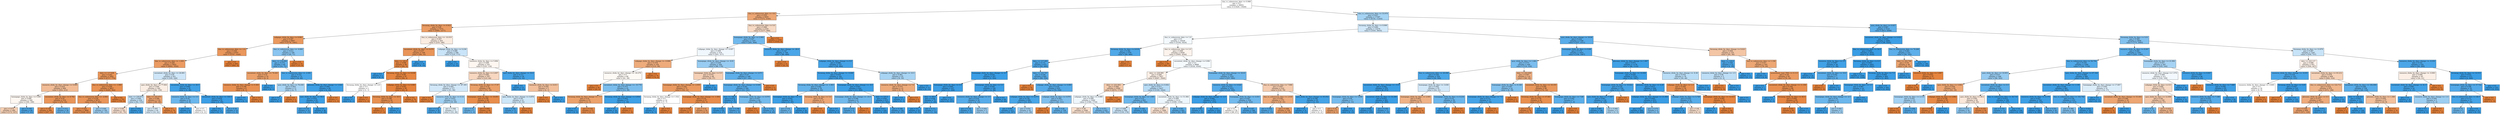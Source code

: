 digraph Tree {
node [shape=box, style="filled", color="black"] ;
0 [label="due_vs_submission_date <= 0.999\ngini = 0.5\nsamples = 26852\nvalue = [13426, 13426]", fillcolor="#e5813900"] ;
1 [label="due_vs_submission_date <= -0.0\ngini = 0.355\nsamples = 9455\nvalue = [7272, 2183]", fillcolor="#e58139b2"] ;
0 -> 1 [labeldistance=2.5, labelangle=45, headlabel="True"] ;
2 [label="forumng_clicks_by_days <= 8.923\ngini = 0.29\nsamples = 7272\nvalue = [5995, 1277]", fillcolor="#e58139c9"] ;
1 -> 2 ;
3 [label="subpage_clicks_by_days <= 8.981\ngini = 0.267\nsamples = 6867\nvalue = [5776, 1091]", fillcolor="#e58139cf"] ;
2 -> 3 ;
4 [label="due_vs_submission_date <= -1.0\ngini = 0.256\nsamples = 6767\nvalue = [5747, 1020]", fillcolor="#e58139d2"] ;
3 -> 4 ;
5 [label="due_vs_submission_date <= -1.001\ngini = 0.285\nsamples = 5922\nvalue = [4902, 1020]", fillcolor="#e58139ca"] ;
4 -> 5 ;
6 [label="date <= 117.038\ngini = 0.242\nsamples = 5491\nvalue = [4717, 774]", fillcolor="#e58139d5"] ;
5 -> 6 ;
7 [label="resource_clicks_by_days_change <= 0.005\ngini = 0.435\nsamples = 664\nvalue = [452, 212]", fillcolor="#e5813987"] ;
6 -> 7 ;
8 [label="homepage_clicks_by_days <= 0.981\ngini = 0.499\nsamples = 348\nvalue = [180, 168]", fillcolor="#e5813911"] ;
7 -> 8 ;
9 [label="gini = 0.472\nsamples = 280\nvalue = [173, 107]", fillcolor="#e5813961"] ;
8 -> 9 ;
10 [label="gini = 0.185\nsamples = 68\nvalue = [7, 61]", fillcolor="#399de5e2"] ;
8 -> 10 ;
11 [label="oucontent_clicks_by_days <= 8.792\ngini = 0.24\nsamples = 316\nvalue = [272, 44]", fillcolor="#e58139d6"] ;
7 -> 11 ;
12 [label="gini = 0.146\nsamples = 290\nvalue = [267, 23]", fillcolor="#e58139e9"] ;
11 -> 12 ;
13 [label="gini = 0.311\nsamples = 26\nvalue = [5, 21]", fillcolor="#399de5c2"] ;
11 -> 13 ;
14 [label="due_vs_submission_date <= -1.999\ngini = 0.206\nsamples = 4827\nvalue = [4265, 562]", fillcolor="#e58139dd"] ;
6 -> 14 ;
15 [label="due_vs_submission_date <= -2.004\ngini = 0.238\nsamples = 4072\nvalue = [3510, 562]", fillcolor="#e58139d6"] ;
14 -> 15 ;
16 [label="gini = 0.201\nsamples = 3890\nvalue = [3449, 441]", fillcolor="#e58139de"] ;
15 -> 16 ;
17 [label="gini = 0.446\nsamples = 182\nvalue = [61, 121]", fillcolor="#399de57e"] ;
15 -> 17 ;
18 [label="gini = 0.0\nsamples = 755\nvalue = [755, 0]", fillcolor="#e58139ff"] ;
14 -> 18 ;
19 [label="oucontent_clicks_by_days <= 26.891\ngini = 0.49\nsamples = 431\nvalue = [185, 246]", fillcolor="#399de53f"] ;
5 -> 19 ;
20 [label="quiz_clicks_by_days <= 77.004\ngini = 0.498\nsamples = 340\nvalue = [182, 158]", fillcolor="#e5813922"] ;
19 -> 20 ;
21 [label="date <= 228.873\ngini = 0.484\nsamples = 224\nvalue = [92, 132]", fillcolor="#399de54d"] ;
20 -> 21 ;
22 [label="gini = 0.491\nsamples = 161\nvalue = [91, 70]", fillcolor="#e581393b"] ;
21 -> 22 ;
23 [label="gini = 0.031\nsamples = 63\nvalue = [1, 62]", fillcolor="#399de5fb"] ;
21 -> 23 ;
24 [label="date <= 222.071\ngini = 0.348\nsamples = 116\nvalue = [90, 26]", fillcolor="#e58139b5"] ;
20 -> 24 ;
25 [label="gini = 0.495\nsamples = 40\nvalue = [18, 22]", fillcolor="#399de52e"] ;
24 -> 25 ;
26 [label="gini = 0.1\nsamples = 76\nvalue = [72, 4]", fillcolor="#e58139f1"] ;
24 -> 26 ;
27 [label="oucontent_clicks_by_days <= 29.5\ngini = 0.064\nsamples = 91\nvalue = [3, 88]", fillcolor="#399de5f6"] ;
19 -> 27 ;
28 [label="resource_clicks_by_days <= 3.5\ngini = 0.32\nsamples = 10\nvalue = [2, 8]", fillcolor="#399de5bf"] ;
27 -> 28 ;
29 [label="gini = 0.0\nsamples = 6\nvalue = [0, 6]", fillcolor="#399de5ff"] ;
28 -> 29 ;
30 [label="gini = 0.5\nsamples = 4\nvalue = [2, 2]", fillcolor="#e5813900"] ;
28 -> 30 ;
31 [label="oucontent_clicks_by_days <= 104.5\ngini = 0.024\nsamples = 81\nvalue = [1, 80]", fillcolor="#399de5fc"] ;
27 -> 31 ;
32 [label="gini = 0.0\nsamples = 71\nvalue = [0, 71]", fillcolor="#399de5ff"] ;
31 -> 32 ;
33 [label="gini = 0.18\nsamples = 10\nvalue = [1, 9]", fillcolor="#399de5e3"] ;
31 -> 33 ;
34 [label="gini = 0.0\nsamples = 845\nvalue = [845, 0]", fillcolor="#e58139ff"] ;
4 -> 34 ;
35 [label="due_vs_submission_date <= -0.889\ngini = 0.412\nsamples = 100\nvalue = [29, 71]", fillcolor="#399de597"] ;
3 -> 35 ;
36 [label="date <= 116.094\ngini = 0.275\nsamples = 85\nvalue = [14, 71]", fillcolor="#399de5cd"] ;
35 -> 36 ;
37 [label="oucontent_clicks_by_days <= 79.283\ngini = 0.32\nsamples = 10\nvalue = [8, 2]", fillcolor="#e58139bf"] ;
36 -> 37 ;
38 [label="resource_clicks_by_days_change <= 0.363\ngini = 0.198\nsamples = 9\nvalue = [8, 1]", fillcolor="#e58139df"] ;
37 -> 38 ;
39 [label="gini = 0.0\nsamples = 1\nvalue = [0, 1]", fillcolor="#399de5ff"] ;
38 -> 39 ;
40 [label="gini = 0.0\nsamples = 8\nvalue = [8, 0]", fillcolor="#e58139ff"] ;
38 -> 40 ;
41 [label="gini = 0.0\nsamples = 1\nvalue = [0, 1]", fillcolor="#399de5ff"] ;
37 -> 41 ;
42 [label="due_vs_submission_date <= -2.081\ngini = 0.147\nsamples = 75\nvalue = [6, 69]", fillcolor="#399de5e9"] ;
36 -> 42 ;
43 [label="quiz_clicks_by_days <= 76.458\ngini = 0.463\nsamples = 11\nvalue = [4, 7]", fillcolor="#399de56d"] ;
42 -> 43 ;
44 [label="gini = 0.0\nsamples = 7\nvalue = [0, 7]", fillcolor="#399de5ff"] ;
43 -> 44 ;
45 [label="gini = 0.0\nsamples = 4\nvalue = [4, 0]", fillcolor="#e58139ff"] ;
43 -> 45 ;
46 [label="glossary_clicks_by_days_change <= 3.444\ngini = 0.061\nsamples = 64\nvalue = [2, 62]", fillcolor="#399de5f7"] ;
42 -> 46 ;
47 [label="quiz_clicks_by_days <= 56.0\ngini = 0.031\nsamples = 63\nvalue = [1, 62]", fillcolor="#399de5fb"] ;
46 -> 47 ;
48 [label="gini = 0.133\nsamples = 14\nvalue = [1, 13]", fillcolor="#399de5eb"] ;
47 -> 48 ;
49 [label="gini = 0.0\nsamples = 49\nvalue = [0, 49]", fillcolor="#399de5ff"] ;
47 -> 49 ;
50 [label="gini = 0.0\nsamples = 1\nvalue = [1, 0]", fillcolor="#e58139ff"] ;
46 -> 50 ;
51 [label="gini = 0.0\nsamples = 15\nvalue = [15, 0]", fillcolor="#e58139ff"] ;
35 -> 51 ;
52 [label="due_vs_submission_date <= -14.019\ngini = 0.497\nsamples = 405\nvalue = [219, 186]", fillcolor="#e5813926"] ;
2 -> 52 ;
53 [label="oucontent_clicks_by_days <= 9.479\ngini = 0.237\nsamples = 109\nvalue = [94, 15]", fillcolor="#e58139d6"] ;
52 -> 53 ;
54 [label="date <= 145.0\ngini = 0.096\nsamples = 99\nvalue = [94, 5]", fillcolor="#e58139f1"] ;
53 -> 54 ;
55 [label="gini = 0.0\nsamples = 2\nvalue = [0, 2]", fillcolor="#399de5ff"] ;
54 -> 55 ;
56 [label="forumng_clicks_by_days <= 9.039\ngini = 0.06\nsamples = 97\nvalue = [94, 3]", fillcolor="#e58139f7"] ;
54 -> 56 ;
57 [label="forumng_clicks_by_days_change <= -2.0\ngini = 0.5\nsamples = 2\nvalue = [1, 1]", fillcolor="#e5813900"] ;
56 -> 57 ;
58 [label="gini = 0.0\nsamples = 1\nvalue = [0, 1]", fillcolor="#399de5ff"] ;
57 -> 58 ;
59 [label="gini = 0.0\nsamples = 1\nvalue = [1, 0]", fillcolor="#e58139ff"] ;
57 -> 59 ;
60 [label="subpage_clicks_by_days <= 0.083\ngini = 0.041\nsamples = 95\nvalue = [93, 2]", fillcolor="#e58139fa"] ;
56 -> 60 ;
61 [label="forumng_clicks_by_days <= 18.5\ngini = 0.188\nsamples = 19\nvalue = [17, 2]", fillcolor="#e58139e1"] ;
60 -> 61 ;
62 [label="gini = 0.0\nsamples = 17\nvalue = [17, 0]", fillcolor="#e58139ff"] ;
61 -> 62 ;
63 [label="gini = 0.0\nsamples = 2\nvalue = [0, 2]", fillcolor="#399de5ff"] ;
61 -> 63 ;
64 [label="gini = 0.0\nsamples = 76\nvalue = [76, 0]", fillcolor="#e58139ff"] ;
60 -> 64 ;
65 [label="gini = 0.0\nsamples = 10\nvalue = [0, 10]", fillcolor="#399de5ff"] ;
53 -> 65 ;
66 [label="subpage_clicks_by_days <= 0.236\ngini = 0.488\nsamples = 296\nvalue = [125, 171]", fillcolor="#399de545"] ;
52 -> 66 ;
67 [label="gini = 0.0\nsamples = 55\nvalue = [0, 55]", fillcolor="#399de5ff"] ;
66 -> 67 ;
68 [label="resource_clicks_by_days <= 5.994\ngini = 0.499\nsamples = 241\nvalue = [125, 116]", fillcolor="#e5813912"] ;
66 -> 68 ;
69 [label="resource_clicks_by_days <= 2.007\ngini = 0.482\nsamples = 207\nvalue = [123, 84]", fillcolor="#e5813951"] ;
68 -> 69 ;
70 [label="forumng_clicks_by_days_change <= -87.305\ngini = 0.492\nsamples = 117\nvalue = [51, 66]", fillcolor="#399de53a"] ;
69 -> 70 ;
71 [label="gini = 0.0\nsamples = 16\nvalue = [16, 0]", fillcolor="#e58139ff"] ;
70 -> 71 ;
72 [label="resource_clicks_by_days <= 0.14\ngini = 0.453\nsamples = 101\nvalue = [35, 66]", fillcolor="#399de578"] ;
70 -> 72 ;
73 [label="gini = 0.124\nsamples = 30\nvalue = [2, 28]", fillcolor="#399de5ed"] ;
72 -> 73 ;
74 [label="gini = 0.498\nsamples = 71\nvalue = [33, 38]", fillcolor="#399de522"] ;
72 -> 74 ;
75 [label="forumng_clicks_by_days <= 17.97\ngini = 0.32\nsamples = 90\nvalue = [72, 18]", fillcolor="#e58139bf"] ;
69 -> 75 ;
76 [label="homepage_clicks_by_days <= 16.651\ngini = 0.159\nsamples = 69\nvalue = [63, 6]", fillcolor="#e58139e7"] ;
75 -> 76 ;
77 [label="gini = 0.32\nsamples = 5\nvalue = [1, 4]", fillcolor="#399de5bf"] ;
76 -> 77 ;
78 [label="gini = 0.061\nsamples = 64\nvalue = [62, 2]", fillcolor="#e58139f7"] ;
76 -> 78 ;
79 [label="quiz_clicks_by_days_change <= 0.876\ngini = 0.49\nsamples = 21\nvalue = [9, 12]", fillcolor="#399de540"] ;
75 -> 79 ;
80 [label="gini = 0.142\nsamples = 13\nvalue = [1, 12]", fillcolor="#399de5ea"] ;
79 -> 80 ;
81 [label="gini = 0.0\nsamples = 8\nvalue = [8, 0]", fillcolor="#e58139ff"] ;
79 -> 81 ;
82 [label="quiz_clicks_by_days_change <= 33.0\ngini = 0.111\nsamples = 34\nvalue = [2, 32]", fillcolor="#399de5ef"] ;
68 -> 82 ;
83 [label="gini = 0.0\nsamples = 31\nvalue = [0, 31]", fillcolor="#399de5ff"] ;
82 -> 83 ;
84 [label="resource_clicks_by_days <= 6.611\ngini = 0.444\nsamples = 3\nvalue = [2, 1]", fillcolor="#e581397f"] ;
82 -> 84 ;
85 [label="gini = 0.0\nsamples = 2\nvalue = [2, 0]", fillcolor="#e58139ff"] ;
84 -> 85 ;
86 [label="gini = 0.0\nsamples = 1\nvalue = [0, 1]", fillcolor="#399de5ff"] ;
84 -> 86 ;
87 [label="due_vs_submission_date <= 0.0\ngini = 0.486\nsamples = 2183\nvalue = [1277, 906]", fillcolor="#e581394a"] ;
1 -> 87 ;
88 [label="homepage_clicks_by_days <= 2.993\ngini = 0.347\nsamples = 1167\nvalue = [261, 906]", fillcolor="#399de5b6"] ;
87 -> 88 ;
89 [label="subpage_clicks_by_days_change <= -0.007\ngini = 0.499\nsamples = 418\nvalue = [201, 217]", fillcolor="#399de513"] ;
88 -> 89 ;
90 [label="subpage_clicks_by_days_change <= -0.998\ngini = 0.378\nsamples = 154\nvalue = [115, 39]", fillcolor="#e58139a9"] ;
89 -> 90 ;
91 [label="resource_clicks_by_days_change <= -16.279\ngini = 0.5\nsamples = 80\nvalue = [41, 39]", fillcolor="#e581390c"] ;
90 -> 91 ;
92 [label="gini = 0.0\nsamples = 28\nvalue = [28, 0]", fillcolor="#e58139ff"] ;
91 -> 92 ;
93 [label="oucontent_clicks_by_days_change <= -10.778\ngini = 0.375\nsamples = 52\nvalue = [13, 39]", fillcolor="#399de5aa"] ;
91 -> 93 ;
94 [label="forumng_clicks_by_days_change <= -7.7\ngini = 0.32\nsamples = 15\nvalue = [12, 3]", fillcolor="#e58139bf"] ;
93 -> 94 ;
95 [label="gini = 0.0\nsamples = 2\nvalue = [0, 2]", fillcolor="#399de5ff"] ;
94 -> 95 ;
96 [label="gini = 0.142\nsamples = 13\nvalue = [12, 1]", fillcolor="#e58139ea"] ;
94 -> 96 ;
97 [label="forumng_clicks_by_days_change <= 4.954\ngini = 0.053\nsamples = 37\nvalue = [1, 36]", fillcolor="#399de5f8"] ;
93 -> 97 ;
98 [label="gini = 0.0\nsamples = 36\nvalue = [0, 36]", fillcolor="#399de5ff"] ;
97 -> 98 ;
99 [label="gini = 0.0\nsamples = 1\nvalue = [1, 0]", fillcolor="#e58139ff"] ;
97 -> 99 ;
100 [label="gini = 0.0\nsamples = 74\nvalue = [74, 0]", fillcolor="#e58139ff"] ;
90 -> 100 ;
101 [label="homepage_clicks_by_days_change <= -0.01\ngini = 0.439\nsamples = 264\nvalue = [86, 178]", fillcolor="#399de584"] ;
89 -> 101 ;
102 [label="homepage_clicks_by_days <= 0.5\ngini = 0.474\nsamples = 96\nvalue = [59, 37]", fillcolor="#e581395f"] ;
101 -> 102 ;
103 [label="homepage_clicks_by_days_change <= -2.935\ngini = 0.281\nsamples = 71\nvalue = [59, 12]", fillcolor="#e58139cb"] ;
102 -> 103 ;
104 [label="forumng_clicks_by_days_change <= 1.532\ngini = 0.5\nsamples = 14\nvalue = [7, 7]", fillcolor="#e5813900"] ;
103 -> 104 ;
105 [label="gini = 0.0\nsamples = 7\nvalue = [0, 7]", fillcolor="#399de5ff"] ;
104 -> 105 ;
106 [label="gini = 0.0\nsamples = 7\nvalue = [7, 0]", fillcolor="#e58139ff"] ;
104 -> 106 ;
107 [label="homepage_clicks_by_days_change <= -1.004\ngini = 0.16\nsamples = 57\nvalue = [52, 5]", fillcolor="#e58139e6"] ;
103 -> 107 ;
108 [label="gini = 0.053\nsamples = 37\nvalue = [36, 1]", fillcolor="#e58139f8"] ;
107 -> 108 ;
109 [label="gini = 0.32\nsamples = 20\nvalue = [16, 4]", fillcolor="#e58139bf"] ;
107 -> 109 ;
110 [label="gini = 0.0\nsamples = 25\nvalue = [0, 25]", fillcolor="#399de5ff"] ;
102 -> 110 ;
111 [label="homepage_clicks_by_days_change <= 2.071\ngini = 0.27\nsamples = 168\nvalue = [27, 141]", fillcolor="#399de5ce"] ;
101 -> 111 ;
112 [label="homepage_clicks_by_days_change <= 0.049\ngini = 0.241\nsamples = 164\nvalue = [23, 141]", fillcolor="#399de5d5"] ;
111 -> 112 ;
113 [label="date <= 169.5\ngini = 0.074\nsamples = 78\nvalue = [3, 75]", fillcolor="#399de5f5"] ;
112 -> 113 ;
114 [label="gini = 0.056\nsamples = 69\nvalue = [2, 67]", fillcolor="#399de5f7"] ;
113 -> 114 ;
115 [label="gini = 0.198\nsamples = 9\nvalue = [1, 8]", fillcolor="#399de5df"] ;
113 -> 115 ;
116 [label="homepage_clicks_by_days <= 0.978\ngini = 0.357\nsamples = 86\nvalue = [20, 66]", fillcolor="#399de5b2"] ;
112 -> 116 ;
117 [label="gini = 0.0\nsamples = 12\nvalue = [12, 0]", fillcolor="#e58139ff"] ;
116 -> 117 ;
118 [label="gini = 0.193\nsamples = 74\nvalue = [8, 66]", fillcolor="#399de5e0"] ;
116 -> 118 ;
119 [label="gini = 0.0\nsamples = 4\nvalue = [4, 0]", fillcolor="#e58139ff"] ;
111 -> 119 ;
120 [label="resource_clicks_by_days_change <= -20.0\ngini = 0.147\nsamples = 749\nvalue = [60, 689]", fillcolor="#399de5e9"] ;
88 -> 120 ;
121 [label="gini = 0.0\nsamples = 22\nvalue = [22, 0]", fillcolor="#e58139ff"] ;
120 -> 121 ;
122 [label="subpage_clicks_by_days_change <= 9.5\ngini = 0.099\nsamples = 727\nvalue = [38, 689]", fillcolor="#399de5f1"] ;
120 -> 122 ;
123 [label="forumng_clicks_by_days_change <= -0.068\ngini = 0.079\nsamples = 702\nvalue = [29, 673]", fillcolor="#399de5f4"] ;
122 -> 123 ;
124 [label="forumng_clicks_by_days_change <= -1.903\ngini = 0.295\nsamples = 78\nvalue = [14, 64]", fillcolor="#399de5c7"] ;
123 -> 124 ;
125 [label="homepage_clicks_by_days <= 3.5\ngini = 0.032\nsamples = 61\nvalue = [1, 60]", fillcolor="#399de5fb"] ;
124 -> 125 ;
126 [label="gini = 0.32\nsamples = 5\nvalue = [1, 4]", fillcolor="#399de5bf"] ;
125 -> 126 ;
127 [label="gini = 0.0\nsamples = 56\nvalue = [0, 56]", fillcolor="#399de5ff"] ;
125 -> 127 ;
128 [label="forumng_clicks_by_days <= 5.0\ngini = 0.36\nsamples = 17\nvalue = [13, 4]", fillcolor="#e58139b1"] ;
124 -> 128 ;
129 [label="gini = 0.0\nsamples = 13\nvalue = [13, 0]", fillcolor="#e58139ff"] ;
128 -> 129 ;
130 [label="gini = 0.0\nsamples = 4\nvalue = [0, 4]", fillcolor="#399de5ff"] ;
128 -> 130 ;
131 [label="homepage_clicks_by_days_change <= -9.0\ngini = 0.047\nsamples = 624\nvalue = [15, 609]", fillcolor="#399de5f9"] ;
123 -> 131 ;
132 [label="homepage_clicks_by_days_change <= -10.5\ngini = 0.346\nsamples = 9\nvalue = [2, 7]", fillcolor="#399de5b6"] ;
131 -> 132 ;
133 [label="gini = 0.219\nsamples = 8\nvalue = [1, 7]", fillcolor="#399de5db"] ;
132 -> 133 ;
134 [label="gini = 0.0\nsamples = 1\nvalue = [1, 0]", fillcolor="#e58139ff"] ;
132 -> 134 ;
135 [label="date <= 225.5\ngini = 0.041\nsamples = 615\nvalue = [13, 602]", fillcolor="#399de5f9"] ;
131 -> 135 ;
136 [label="gini = 0.017\nsamples = 459\nvalue = [4, 455]", fillcolor="#399de5fd"] ;
135 -> 136 ;
137 [label="gini = 0.109\nsamples = 156\nvalue = [9, 147]", fillcolor="#399de5ef"] ;
135 -> 137 ;
138 [label="subpage_clicks_by_days_change <= 10.5\ngini = 0.461\nsamples = 25\nvalue = [9, 16]", fillcolor="#399de570"] ;
122 -> 138 ;
139 [label="resource_clicks_by_days_change <= 7.0\ngini = 0.375\nsamples = 12\nvalue = [9, 3]", fillcolor="#e58139aa"] ;
138 -> 139 ;
140 [label="gini = 0.0\nsamples = 3\nvalue = [0, 3]", fillcolor="#399de5ff"] ;
139 -> 140 ;
141 [label="gini = 0.0\nsamples = 9\nvalue = [9, 0]", fillcolor="#e58139ff"] ;
139 -> 141 ;
142 [label="gini = 0.0\nsamples = 13\nvalue = [0, 13]", fillcolor="#399de5ff"] ;
138 -> 142 ;
143 [label="gini = 0.0\nsamples = 1016\nvalue = [1016, 0]", fillcolor="#e58139ff"] ;
87 -> 143 ;
144 [label="due_vs_submission_date <= 33.978\ngini = 0.457\nsamples = 17397\nvalue = [6154, 11243]", fillcolor="#399de573"] ;
0 -> 144 [labeldistance=2.5, labelangle=-45, headlabel="False"] ;
145 [label="forumng_clicks_by_days <= 8.999\ngini = 0.492\nsamples = 12276\nvalue = [5341, 6935]", fillcolor="#399de53b"] ;
144 -> 145 ;
146 [label="due_vs_submission_date <= 1.0\ngini = 0.5\nsamples = 10528\nvalue = [5104, 5424]", fillcolor="#399de50f"] ;
145 -> 146 ;
147 [label="forumng_clicks_by_days <= 8.018\ngini = 0.182\nsamples = 979\nvalue = [99, 880]", fillcolor="#399de5e2"] ;
146 -> 147 ;
148 [label="date <= 117.265\ngini = 0.171\nsamples = 972\nvalue = [92, 880]", fillcolor="#399de5e4"] ;
147 -> 148 ;
149 [label="homepage_clicks_by_days_change <= 4.5\ngini = 0.018\nsamples = 327\nvalue = [3, 324]", fillcolor="#399de5fd"] ;
148 -> 149 ;
150 [label="homepage_clicks_by_days <= 0.5\ngini = 0.009\nsamples = 227\nvalue = [1, 226]", fillcolor="#399de5fe"] ;
149 -> 150 ;
151 [label="date <= 89.0\ngini = 0.028\nsamples = 70\nvalue = [1, 69]", fillcolor="#399de5fb"] ;
150 -> 151 ;
152 [label="gini = 0.0\nsamples = 53\nvalue = [0, 53]", fillcolor="#399de5ff"] ;
151 -> 152 ;
153 [label="gini = 0.111\nsamples = 17\nvalue = [1, 16]", fillcolor="#399de5ef"] ;
151 -> 153 ;
154 [label="gini = 0.0\nsamples = 157\nvalue = [0, 157]", fillcolor="#399de5ff"] ;
150 -> 154 ;
155 [label="homepage_clicks_by_days <= 5.5\ngini = 0.039\nsamples = 100\nvalue = [2, 98]", fillcolor="#399de5fa"] ;
149 -> 155 ;
156 [label="resource_clicks_by_days_change <= 3.5\ngini = 0.219\nsamples = 16\nvalue = [2, 14]", fillcolor="#399de5db"] ;
155 -> 156 ;
157 [label="gini = 0.142\nsamples = 13\nvalue = [1, 12]", fillcolor="#399de5ea"] ;
156 -> 157 ;
158 [label="gini = 0.444\nsamples = 3\nvalue = [1, 2]", fillcolor="#399de57f"] ;
156 -> 158 ;
159 [label="gini = 0.0\nsamples = 84\nvalue = [0, 84]", fillcolor="#399de5ff"] ;
155 -> 159 ;
160 [label="date <= 123.747\ngini = 0.238\nsamples = 645\nvalue = [89, 556]", fillcolor="#399de5d6"] ;
148 -> 160 ;
161 [label="gini = 0.0\nsamples = 10\nvalue = [10, 0]", fillcolor="#e58139ff"] ;
160 -> 161 ;
162 [label="subpage_clicks_by_days_change <= 0.069\ngini = 0.218\nsamples = 635\nvalue = [79, 556]", fillcolor="#399de5db"] ;
160 -> 162 ;
163 [label="subpage_clicks_by_days <= 6.073\ngini = 0.134\nsamples = 458\nvalue = [33, 425]", fillcolor="#399de5eb"] ;
162 -> 163 ;
164 [label="gini = 0.083\nsamples = 415\nvalue = [18, 397]", fillcolor="#399de5f3"] ;
163 -> 164 ;
165 [label="gini = 0.454\nsamples = 43\nvalue = [15, 28]", fillcolor="#399de576"] ;
163 -> 165 ;
166 [label="subpage_clicks_by_days <= 0.976\ngini = 0.385\nsamples = 177\nvalue = [46, 131]", fillcolor="#399de5a5"] ;
162 -> 166 ;
167 [label="gini = 0.0\nsamples = 18\nvalue = [18, 0]", fillcolor="#e58139ff"] ;
166 -> 167 ;
168 [label="gini = 0.29\nsamples = 159\nvalue = [28, 131]", fillcolor="#399de5c8"] ;
166 -> 168 ;
169 [label="gini = 0.0\nsamples = 7\nvalue = [7, 0]", fillcolor="#e58139ff"] ;
147 -> 169 ;
170 [label="due_vs_submission_date <= 2.0\ngini = 0.499\nsamples = 9549\nvalue = [5005, 4544]", fillcolor="#e5813917"] ;
146 -> 170 ;
171 [label="gini = 0.0\nsamples = 681\nvalue = [681, 0]", fillcolor="#e58139ff"] ;
170 -> 171 ;
172 [label="oucontent_clicks_by_days_change <= 0.981\ngini = 0.5\nsamples = 8868\nvalue = [4324, 4544]", fillcolor="#399de50c"] ;
170 -> 172 ;
173 [label="date <= 228.995\ngini = 0.498\nsamples = 7627\nvalue = [4067, 3560]", fillcolor="#e5813920"] ;
172 -> 173 ;
174 [label="date <= 222.003\ngini = 0.468\nsamples = 4590\nvalue = [2874, 1716]", fillcolor="#e5813967"] ;
173 -> 174 ;
175 [label="subpage_clicks_by_days <= 0.999\ngini = 0.499\nsamples = 3300\nvalue = [1584, 1716]", fillcolor="#399de514"] ;
174 -> 175 ;
176 [label="gini = 0.49\nsamples = 2368\nvalue = [1355, 1013]", fillcolor="#e5813940"] ;
175 -> 176 ;
177 [label="gini = 0.371\nsamples = 932\nvalue = [229, 703]", fillcolor="#399de5ac"] ;
175 -> 177 ;
178 [label="gini = 0.0\nsamples = 1290\nvalue = [1290, 0]", fillcolor="#e58139ff"] ;
174 -> 178 ;
179 [label="quiz_clicks_by_days <= 0.002\ngini = 0.477\nsamples = 3037\nvalue = [1193, 1844]", fillcolor="#399de55a"] ;
173 -> 179 ;
180 [label="homepage_clicks_by_days <= 1.995\ngini = 0.32\nsamples = 925\nvalue = [185, 740]", fillcolor="#399de5bf"] ;
179 -> 180 ;
181 [label="gini = 0.489\nsamples = 306\nvalue = [130, 176]", fillcolor="#399de543"] ;
180 -> 181 ;
182 [label="gini = 0.162\nsamples = 619\nvalue = [55, 564]", fillcolor="#399de5e6"] ;
180 -> 182 ;
183 [label="oucontent_clicks_by_days <= 51.984\ngini = 0.499\nsamples = 2112\nvalue = [1008, 1104]", fillcolor="#399de516"] ;
179 -> 183 ;
184 [label="gini = 0.491\nsamples = 1669\nvalue = [946, 723]", fillcolor="#e581393c"] ;
183 -> 184 ;
185 [label="gini = 0.241\nsamples = 443\nvalue = [62, 381]", fillcolor="#399de5d6"] ;
183 -> 185 ;
186 [label="homepage_clicks_by_days_change <= 16.03\ngini = 0.328\nsamples = 1241\nvalue = [257, 984]", fillcolor="#399de5bc"] ;
172 -> 186 ;
187 [label="resource_clicks_by_days <= 0.028\ngini = 0.213\nsamples = 1031\nvalue = [125, 906]", fillcolor="#399de5dc"] ;
186 -> 187 ;
188 [label="subpage_clicks_by_days_change <= -2.5\ngini = 0.004\nsamples = 475\nvalue = [1, 474]", fillcolor="#399de5fe"] ;
187 -> 188 ;
189 [label="gini = 0.083\nsamples = 23\nvalue = [1, 22]", fillcolor="#399de5f3"] ;
188 -> 189 ;
190 [label="gini = 0.0\nsamples = 452\nvalue = [0, 452]", fillcolor="#399de5ff"] ;
188 -> 190 ;
191 [label="homepage_clicks_by_days <= 4.931\ngini = 0.347\nsamples = 556\nvalue = [124, 432]", fillcolor="#399de5b6"] ;
187 -> 191 ;
192 [label="gini = 0.5\nsamples = 176\nvalue = [89, 87]", fillcolor="#e5813906"] ;
191 -> 192 ;
193 [label="gini = 0.167\nsamples = 380\nvalue = [35, 345]", fillcolor="#399de5e5"] ;
191 -> 193 ;
194 [label="due_vs_submission_date <= 7.998\ngini = 0.467\nsamples = 210\nvalue = [132, 78]", fillcolor="#e5813968"] ;
186 -> 194 ;
195 [label="due_vs_submission_date <= 2.018\ngini = 0.382\nsamples = 175\nvalue = [130, 45]", fillcolor="#e58139a7"] ;
194 -> 195 ;
196 [label="gini = 0.208\nsamples = 17\nvalue = [2, 15]", fillcolor="#399de5dd"] ;
195 -> 196 ;
197 [label="gini = 0.308\nsamples = 158\nvalue = [128, 30]", fillcolor="#e58139c3"] ;
195 -> 197 ;
198 [label="quiz_clicks_by_days_change <= 93.052\ngini = 0.108\nsamples = 35\nvalue = [2, 33]", fillcolor="#399de5f0"] ;
194 -> 198 ;
199 [label="gini = 0.0\nsamples = 31\nvalue = [0, 31]", fillcolor="#399de5ff"] ;
198 -> 199 ;
200 [label="gini = 0.5\nsamples = 4\nvalue = [2, 2]", fillcolor="#e5813900"] ;
198 -> 200 ;
201 [label="quiz_clicks_by_days_change <= 19.04\ngini = 0.234\nsamples = 1748\nvalue = [237, 1511]", fillcolor="#399de5d7"] ;
145 -> 201 ;
202 [label="homepage_clicks_by_days <= 8.99\ngini = 0.174\nsamples = 1623\nvalue = [156, 1467]", fillcolor="#399de5e4"] ;
201 -> 202 ;
203 [label="quiz_clicks_by_days <= 1.462\ngini = 0.373\nsamples = 444\nvalue = [110, 334]", fillcolor="#399de5ab"] ;
202 -> 203 ;
204 [label="due_vs_submission_date <= 28.096\ngini = 0.164\nsamples = 334\nvalue = [30, 304]", fillcolor="#399de5e6"] ;
203 -> 204 ;
205 [label="oucontent_clicks_by_days_change <= -15.0\ngini = 0.042\nsamples = 279\nvalue = [6, 273]", fillcolor="#399de5f9"] ;
204 -> 205 ;
206 [label="homepage_clicks_by_days <= 3.958\ngini = 0.36\nsamples = 17\nvalue = [4, 13]", fillcolor="#399de5b1"] ;
205 -> 206 ;
207 [label="gini = 0.32\nsamples = 5\nvalue = [4, 1]", fillcolor="#e58139bf"] ;
206 -> 207 ;
208 [label="gini = 0.0\nsamples = 12\nvalue = [0, 12]", fillcolor="#399de5ff"] ;
206 -> 208 ;
209 [label="oucontent_clicks_by_days <= 32.268\ngini = 0.015\nsamples = 262\nvalue = [2, 260]", fillcolor="#399de5fd"] ;
205 -> 209 ;
210 [label="gini = 0.008\nsamples = 251\nvalue = [1, 250]", fillcolor="#399de5fe"] ;
209 -> 210 ;
211 [label="gini = 0.165\nsamples = 11\nvalue = [1, 10]", fillcolor="#399de5e6"] ;
209 -> 211 ;
212 [label="homepage_clicks_by_days <= 3.638\ngini = 0.492\nsamples = 55\nvalue = [24, 31]", fillcolor="#399de53a"] ;
204 -> 212 ;
213 [label="homepage_clicks_by_days <= 2.005\ngini = 0.403\nsamples = 25\nvalue = [18, 7]", fillcolor="#e581399c"] ;
212 -> 213 ;
214 [label="gini = 0.0\nsamples = 6\nvalue = [0, 6]", fillcolor="#399de5ff"] ;
213 -> 214 ;
215 [label="gini = 0.1\nsamples = 19\nvalue = [18, 1]", fillcolor="#e58139f1"] ;
213 -> 215 ;
216 [label="homepage_clicks_by_days <= 8.234\ngini = 0.32\nsamples = 30\nvalue = [6, 24]", fillcolor="#399de5bf"] ;
212 -> 216 ;
217 [label="gini = 0.0\nsamples = 24\nvalue = [0, 24]", fillcolor="#399de5ff"] ;
216 -> 217 ;
218 [label="gini = 0.0\nsamples = 6\nvalue = [6, 0]", fillcolor="#e58139ff"] ;
216 -> 218 ;
219 [label="date <= 222.036\ngini = 0.397\nsamples = 110\nvalue = [80, 30]", fillcolor="#e581399f"] ;
203 -> 219 ;
220 [label="homepage_clicks_by_days <= 8.188\ngini = 0.397\nsamples = 22\nvalue = [6, 16]", fillcolor="#399de59f"] ;
219 -> 220 ;
221 [label="homepage_clicks_by_days_change <= 7.5\ngini = 0.111\nsamples = 17\nvalue = [1, 16]", fillcolor="#399de5ef"] ;
220 -> 221 ;
222 [label="gini = 0.0\nsamples = 16\nvalue = [0, 16]", fillcolor="#399de5ff"] ;
221 -> 222 ;
223 [label="gini = 0.0\nsamples = 1\nvalue = [1, 0]", fillcolor="#e58139ff"] ;
221 -> 223 ;
224 [label="gini = 0.0\nsamples = 5\nvalue = [5, 0]", fillcolor="#e58139ff"] ;
220 -> 224 ;
225 [label="oucontent_clicks_by_days <= 18.355\ngini = 0.268\nsamples = 88\nvalue = [74, 14]", fillcolor="#e58139cf"] ;
219 -> 225 ;
226 [label="forumng_clicks_by_days <= 47.861\ngini = 0.178\nsamples = 81\nvalue = [73, 8]", fillcolor="#e58139e3"] ;
225 -> 226 ;
227 [label="gini = 0.12\nsamples = 78\nvalue = [73, 5]", fillcolor="#e58139ee"] ;
226 -> 227 ;
228 [label="gini = 0.0\nsamples = 3\nvalue = [0, 3]", fillcolor="#399de5ff"] ;
226 -> 228 ;
229 [label="homepage_clicks_by_days <= 7.88\ngini = 0.245\nsamples = 7\nvalue = [1, 6]", fillcolor="#399de5d4"] ;
225 -> 229 ;
230 [label="gini = 0.0\nsamples = 6\nvalue = [0, 6]", fillcolor="#399de5ff"] ;
229 -> 230 ;
231 [label="gini = 0.0\nsamples = 1\nvalue = [1, 0]", fillcolor="#e58139ff"] ;
229 -> 231 ;
232 [label="glossary_clicks_by_days_change <= 1.007\ngini = 0.075\nsamples = 1179\nvalue = [46, 1133]", fillcolor="#399de5f5"] ;
202 -> 232 ;
233 [label="homepage_clicks_by_days <= 10.836\ngini = 0.029\nsamples = 1103\nvalue = [16, 1087]", fillcolor="#399de5fb"] ;
232 -> 233 ;
234 [label="homepage_clicks_by_days <= 10.022\ngini = 0.129\nsamples = 159\nvalue = [11, 148]", fillcolor="#399de5ec"] ;
233 -> 234 ;
235 [label="quiz_clicks_by_days <= 17.067\ngini = 0.097\nsamples = 156\nvalue = [8, 148]", fillcolor="#399de5f1"] ;
234 -> 235 ;
236 [label="gini = 0.065\nsamples = 148\nvalue = [5, 143]", fillcolor="#399de5f6"] ;
235 -> 236 ;
237 [label="gini = 0.469\nsamples = 8\nvalue = [3, 5]", fillcolor="#399de566"] ;
235 -> 237 ;
238 [label="gini = 0.0\nsamples = 3\nvalue = [3, 0]", fillcolor="#e58139ff"] ;
234 -> 238 ;
239 [label="glossary_clicks_by_days <= 4.29\ngini = 0.011\nsamples = 944\nvalue = [5, 939]", fillcolor="#399de5fe"] ;
233 -> 239 ;
240 [label="subpage_clicks_by_days_change <= 21.084\ngini = 0.002\nsamples = 913\nvalue = [1, 912]", fillcolor="#399de5ff"] ;
239 -> 240 ;
241 [label="gini = 0.0\nsamples = 909\nvalue = [0, 909]", fillcolor="#399de5ff"] ;
240 -> 241 ;
242 [label="gini = 0.375\nsamples = 4\nvalue = [1, 3]", fillcolor="#399de5aa"] ;
240 -> 242 ;
243 [label="subpage_clicks_by_days <= 5.749\ngini = 0.225\nsamples = 31\nvalue = [4, 27]", fillcolor="#399de5d9"] ;
239 -> 243 ;
244 [label="gini = 0.0\nsamples = 24\nvalue = [0, 24]", fillcolor="#399de5ff"] ;
243 -> 244 ;
245 [label="gini = 0.49\nsamples = 7\nvalue = [4, 3]", fillcolor="#e5813940"] ;
243 -> 245 ;
246 [label="resource_clicks_by_days_change <= -0.38\ngini = 0.478\nsamples = 76\nvalue = [30, 46]", fillcolor="#399de559"] ;
232 -> 246 ;
247 [label="subpage_clicks_by_days <= 1.3\ngini = 0.208\nsamples = 34\nvalue = [30, 4]", fillcolor="#e58139dd"] ;
246 -> 247 ;
248 [label="homepage_clicks_by_days <= 12.415\ngini = 0.062\nsamples = 31\nvalue = [30, 1]", fillcolor="#e58139f6"] ;
247 -> 248 ;
249 [label="gini = 0.0\nsamples = 1\nvalue = [0, 1]", fillcolor="#399de5ff"] ;
248 -> 249 ;
250 [label="gini = 0.0\nsamples = 30\nvalue = [30, 0]", fillcolor="#e58139ff"] ;
248 -> 250 ;
251 [label="gini = 0.0\nsamples = 3\nvalue = [0, 3]", fillcolor="#399de5ff"] ;
247 -> 251 ;
252 [label="gini = 0.0\nsamples = 42\nvalue = [0, 42]", fillcolor="#399de5ff"] ;
246 -> 252 ;
253 [label="forumng_clicks_by_days_change <= 9.023\ngini = 0.456\nsamples = 125\nvalue = [81, 44]", fillcolor="#e5813974"] ;
201 -> 253 ;
254 [label="date <= 120.5\ngini = 0.165\nsamples = 22\nvalue = [2, 20]", fillcolor="#399de5e6"] ;
253 -> 254 ;
255 [label="resource_clicks_by_days_change <= -1.5\ngini = 0.48\nsamples = 5\nvalue = [2, 3]", fillcolor="#399de555"] ;
254 -> 255 ;
256 [label="gini = 0.0\nsamples = 2\nvalue = [2, 0]", fillcolor="#e58139ff"] ;
255 -> 256 ;
257 [label="gini = 0.0\nsamples = 3\nvalue = [0, 3]", fillcolor="#399de5ff"] ;
255 -> 257 ;
258 [label="gini = 0.0\nsamples = 17\nvalue = [0, 17]", fillcolor="#399de5ff"] ;
254 -> 258 ;
259 [label="due_vs_submission_date <= 1.156\ngini = 0.357\nsamples = 103\nvalue = [79, 24]", fillcolor="#e58139b2"] ;
253 -> 259 ;
260 [label="gini = 0.0\nsamples = 8\nvalue = [0, 8]", fillcolor="#399de5ff"] ;
259 -> 260 ;
261 [label="assessment_type_TMA <= 0.113\ngini = 0.28\nsamples = 95\nvalue = [79, 16]", fillcolor="#e58139cb"] ;
259 -> 261 ;
262 [label="gini = 0.0\nsamples = 7\nvalue = [0, 7]", fillcolor="#399de5ff"] ;
261 -> 262 ;
263 [label="oucontent_clicks_by_days_change <= 11.356\ngini = 0.184\nsamples = 88\nvalue = [79, 9]", fillcolor="#e58139e2"] ;
261 -> 263 ;
264 [label="gini = 0.0\nsamples = 5\nvalue = [0, 5]", fillcolor="#399de5ff"] ;
263 -> 264 ;
265 [label="forumng_clicks_by_days <= 45.5\ngini = 0.092\nsamples = 83\nvalue = [79, 4]", fillcolor="#e58139f2"] ;
263 -> 265 ;
266 [label="gini = 0.025\nsamples = 80\nvalue = [79, 1]", fillcolor="#e58139fc"] ;
265 -> 266 ;
267 [label="gini = 0.0\nsamples = 3\nvalue = [0, 3]", fillcolor="#399de5ff"] ;
265 -> 267 ;
268 [label="quiz_clicks_by_days <= 0.027\ngini = 0.267\nsamples = 5121\nvalue = [813, 4308]", fillcolor="#399de5cf"] ;
144 -> 268 ;
269 [label="oucontent_clicks_by_days_change <= 0.022\ngini = 0.033\nsamples = 2263\nvalue = [38, 2225]", fillcolor="#399de5fb"] ;
268 -> 269 ;
270 [label="due_vs_submission_date <= 34.5\ngini = 0.002\nsamples = 2032\nvalue = [2, 2030]", fillcolor="#399de5ff"] ;
269 -> 270 ;
271 [label="resource_clicks_by_days <= 2.5\ngini = 0.067\nsamples = 29\nvalue = [1, 28]", fillcolor="#399de5f6"] ;
270 -> 271 ;
272 [label="gini = 0.0\nsamples = 22\nvalue = [0, 22]", fillcolor="#399de5ff"] ;
271 -> 272 ;
273 [label="oucontent_clicks_by_days <= 19.0\ngini = 0.245\nsamples = 7\nvalue = [1, 6]", fillcolor="#399de5d4"] ;
271 -> 273 ;
274 [label="gini = 0.0\nsamples = 1\nvalue = [1, 0]", fillcolor="#e58139ff"] ;
273 -> 274 ;
275 [label="gini = 0.0\nsamples = 6\nvalue = [0, 6]", fillcolor="#399de5ff"] ;
273 -> 275 ;
276 [label="forumng_clicks_by_days <= 6.5\ngini = 0.001\nsamples = 2003\nvalue = [1, 2002]", fillcolor="#399de5ff"] ;
270 -> 276 ;
277 [label="gini = 0.0\nsamples = 1539\nvalue = [0, 1539]", fillcolor="#399de5ff"] ;
276 -> 277 ;
278 [label="forumng_clicks_by_days <= 7.5\ngini = 0.004\nsamples = 464\nvalue = [1, 463]", fillcolor="#399de5fe"] ;
276 -> 278 ;
279 [label="homepage_clicks_by_days <= 3.5\ngini = 0.087\nsamples = 22\nvalue = [1, 21]", fillcolor="#399de5f3"] ;
278 -> 279 ;
280 [label="homepage_clicks_by_days_change <= -2.5\ngini = 0.32\nsamples = 5\nvalue = [1, 4]", fillcolor="#399de5bf"] ;
279 -> 280 ;
281 [label="gini = 0.0\nsamples = 2\nvalue = [0, 2]", fillcolor="#399de5ff"] ;
280 -> 281 ;
282 [label="gini = 0.444\nsamples = 3\nvalue = [1, 2]", fillcolor="#399de57f"] ;
280 -> 282 ;
283 [label="gini = 0.0\nsamples = 17\nvalue = [0, 17]", fillcolor="#399de5ff"] ;
279 -> 283 ;
284 [label="gini = 0.0\nsamples = 442\nvalue = [0, 442]", fillcolor="#399de5ff"] ;
278 -> 284 ;
285 [label="due_vs_submission_date <= 74.268\ngini = 0.263\nsamples = 231\nvalue = [36, 195]", fillcolor="#399de5d0"] ;
269 -> 285 ;
286 [label="date <= 222.746\ngini = 0.34\nsamples = 46\nvalue = [36, 10]", fillcolor="#e58139b8"] ;
285 -> 286 ;
287 [label="gini = 0.0\nsamples = 9\nvalue = [0, 9]", fillcolor="#399de5ff"] ;
286 -> 287 ;
288 [label="resource_clicks_by_days <= 3.967\ngini = 0.053\nsamples = 37\nvalue = [36, 1]", fillcolor="#e58139f8"] ;
286 -> 288 ;
289 [label="gini = 0.0\nsamples = 36\nvalue = [36, 0]", fillcolor="#e58139ff"] ;
288 -> 289 ;
290 [label="gini = 0.0\nsamples = 1\nvalue = [0, 1]", fillcolor="#399de5ff"] ;
288 -> 290 ;
291 [label="gini = 0.0\nsamples = 185\nvalue = [0, 185]", fillcolor="#399de5ff"] ;
285 -> 291 ;
292 [label="forumng_clicks_by_days <= 0.01\ngini = 0.395\nsamples = 2858\nvalue = [775, 2083]", fillcolor="#399de5a0"] ;
268 -> 292 ;
293 [label="resource_clicks_by_days <= 6.047\ngini = 0.261\nsamples = 1591\nvalue = [245, 1346]", fillcolor="#399de5d1"] ;
292 -> 293 ;
294 [label="due_vs_submission_date <= 54.704\ngini = 0.193\nsamples = 1294\nvalue = [140, 1154]", fillcolor="#399de5e0"] ;
293 -> 294 ;
295 [label="quiz_clicks_by_days <= 10.955\ngini = 0.437\nsamples = 298\nvalue = [96, 202]", fillcolor="#399de586"] ;
294 -> 295 ;
296 [label="quiz_clicks_by_days <= 3.062\ngini = 0.356\nsamples = 82\nvalue = [63, 19]", fillcolor="#e58139b2"] ;
295 -> 296 ;
297 [label="homepage_clicks_by_days <= 2.115\ngini = 0.454\nsamples = 23\nvalue = [8, 15]", fillcolor="#399de577"] ;
296 -> 297 ;
298 [label="gini = 0.0\nsamples = 6\nvalue = [6, 0]", fillcolor="#e58139ff"] ;
297 -> 298 ;
299 [label="gini = 0.208\nsamples = 17\nvalue = [2, 15]", fillcolor="#399de5dd"] ;
297 -> 299 ;
300 [label="subpage_clicks_by_days <= 2.992\ngini = 0.126\nsamples = 59\nvalue = [55, 4]", fillcolor="#e58139ec"] ;
296 -> 300 ;
301 [label="gini = 0.068\nsamples = 57\nvalue = [55, 2]", fillcolor="#e58139f6"] ;
300 -> 301 ;
302 [label="gini = 0.0\nsamples = 2\nvalue = [0, 2]", fillcolor="#399de5ff"] ;
300 -> 302 ;
303 [label="oucontent_clicks_by_days <= 0.5\ngini = 0.259\nsamples = 216\nvalue = [33, 183]", fillcolor="#399de5d1"] ;
295 -> 303 ;
304 [label="quiz_clicks_by_days <= 49.2\ngini = 0.495\nsamples = 58\nvalue = [32, 26]", fillcolor="#e5813930"] ;
303 -> 304 ;
305 [label="gini = 0.415\nsamples = 34\nvalue = [10, 24]", fillcolor="#399de595"] ;
304 -> 305 ;
306 [label="gini = 0.153\nsamples = 24\nvalue = [22, 2]", fillcolor="#e58139e8"] ;
304 -> 306 ;
307 [label="due_vs_submission_date <= 34.718\ngini = 0.013\nsamples = 158\nvalue = [1, 157]", fillcolor="#399de5fd"] ;
303 -> 307 ;
308 [label="gini = 0.133\nsamples = 14\nvalue = [1, 13]", fillcolor="#399de5eb"] ;
307 -> 308 ;
309 [label="gini = 0.0\nsamples = 144\nvalue = [0, 144]", fillcolor="#399de5ff"] ;
307 -> 309 ;
310 [label="quiz_clicks_by_days_change <= 67.344\ngini = 0.084\nsamples = 996\nvalue = [44, 952]", fillcolor="#399de5f3"] ;
294 -> 310 ;
311 [label="oucontent_clicks_by_days_change <= 1.139\ngini = 0.06\nsamples = 965\nvalue = [30, 935]", fillcolor="#399de5f7"] ;
310 -> 311 ;
312 [label="resource_clicks_by_days <= 5.179\ngini = 0.027\nsamples = 730\nvalue = [10, 720]", fillcolor="#399de5fb"] ;
311 -> 312 ;
313 [label="gini = 0.012\nsamples = 690\nvalue = [4, 686]", fillcolor="#399de5fe"] ;
312 -> 313 ;
314 [label="gini = 0.255\nsamples = 40\nvalue = [6, 34]", fillcolor="#399de5d2"] ;
312 -> 314 ;
315 [label="due_vs_submission_date <= 102.742\ngini = 0.156\nsamples = 235\nvalue = [20, 215]", fillcolor="#399de5e7"] ;
311 -> 315 ;
316 [label="gini = 0.389\nsamples = 68\nvalue = [18, 50]", fillcolor="#399de5a3"] ;
315 -> 316 ;
317 [label="gini = 0.024\nsamples = 167\nvalue = [2, 165]", fillcolor="#399de5fc"] ;
315 -> 317 ;
318 [label="homepage_clicks_by_days_change <= 17.607\ngini = 0.495\nsamples = 31\nvalue = [14, 17]", fillcolor="#399de52d"] ;
310 -> 318 ;
319 [label="gini = 0.0\nsamples = 13\nvalue = [0, 13]", fillcolor="#399de5ff"] ;
318 -> 319 ;
320 [label="oucontent_clicks_by_days_change <= 53.404\ngini = 0.346\nsamples = 18\nvalue = [14, 4]", fillcolor="#e58139b6"] ;
318 -> 320 ;
321 [label="gini = 0.0\nsamples = 14\nvalue = [14, 0]", fillcolor="#e58139ff"] ;
320 -> 321 ;
322 [label="gini = 0.0\nsamples = 4\nvalue = [0, 4]", fillcolor="#399de5ff"] ;
320 -> 322 ;
323 [label="homepage_clicks_by_days <= 21.992\ngini = 0.457\nsamples = 297\nvalue = [105, 192]", fillcolor="#399de574"] ;
293 -> 323 ;
324 [label="resource_clicks_by_days_change <= 1.572\ngini = 0.499\nsamples = 211\nvalue = [102, 109]", fillcolor="#399de510"] ;
323 -> 324 ;
325 [label="subpage_clicks_by_days <= 8.5\ngini = 0.486\nsamples = 175\nvalue = [102, 73]", fillcolor="#e5813948"] ;
324 -> 325 ;
326 [label="quiz_clicks_by_days <= 12.008\ngini = 0.46\nsamples = 159\nvalue = [102, 57]", fillcolor="#e5813970"] ;
325 -> 326 ;
327 [label="gini = 0.32\nsamples = 20\nvalue = [4, 16]", fillcolor="#399de5bf"] ;
326 -> 327 ;
328 [label="gini = 0.416\nsamples = 139\nvalue = [98, 41]", fillcolor="#e5813994"] ;
326 -> 328 ;
329 [label="gini = 0.0\nsamples = 16\nvalue = [0, 16]", fillcolor="#399de5ff"] ;
325 -> 329 ;
330 [label="gini = 0.0\nsamples = 36\nvalue = [0, 36]", fillcolor="#399de5ff"] ;
324 -> 330 ;
331 [label="resource_clicks_by_days <= 6.647\ngini = 0.067\nsamples = 86\nvalue = [3, 83]", fillcolor="#399de5f6"] ;
323 -> 331 ;
332 [label="gini = 0.0\nsamples = 1\nvalue = [1, 0]", fillcolor="#e58139ff"] ;
331 -> 332 ;
333 [label="resource_clicks_by_days <= 7.688\ngini = 0.046\nsamples = 85\nvalue = [2, 83]", fillcolor="#399de5f9"] ;
331 -> 333 ;
334 [label="resource_clicks_by_days <= 7.188\ngini = 0.219\nsamples = 16\nvalue = [2, 14]", fillcolor="#399de5db"] ;
333 -> 334 ;
335 [label="gini = 0.124\nsamples = 15\nvalue = [1, 14]", fillcolor="#399de5ed"] ;
334 -> 335 ;
336 [label="gini = 0.0\nsamples = 1\nvalue = [1, 0]", fillcolor="#e58139ff"] ;
334 -> 336 ;
337 [label="gini = 0.0\nsamples = 69\nvalue = [0, 69]", fillcolor="#399de5ff"] ;
333 -> 337 ;
338 [label="forumng_clicks_by_days <= 13.979\ngini = 0.487\nsamples = 1267\nvalue = [530, 737]", fillcolor="#399de548"] ;
292 -> 338 ;
339 [label="date <= 222.117\ngini = 0.498\nsamples = 951\nvalue = [504, 447]", fillcolor="#e581391d"] ;
338 -> 339 ;
340 [label="resource_clicks_by_days_change <= -0.035\ngini = 0.154\nsamples = 143\nvalue = [12, 131]", fillcolor="#399de5e8"] ;
339 -> 340 ;
341 [label="resource_clicks_by_days_change <= -0.805\ngini = 0.5\nsamples = 18\nvalue = [9, 9]", fillcolor="#e5813900"] ;
340 -> 341 ;
342 [label="gini = 0.0\nsamples = 9\nvalue = [0, 9]", fillcolor="#399de5ff"] ;
341 -> 342 ;
343 [label="gini = 0.0\nsamples = 9\nvalue = [9, 0]", fillcolor="#e58139ff"] ;
341 -> 343 ;
344 [label="forumng_clicks_by_days <= 0.65\ngini = 0.047\nsamples = 125\nvalue = [3, 122]", fillcolor="#399de5f9"] ;
340 -> 344 ;
345 [label="gini = 0.0\nsamples = 3\nvalue = [3, 0]", fillcolor="#e58139ff"] ;
344 -> 345 ;
346 [label="gini = 0.0\nsamples = 122\nvalue = [0, 122]", fillcolor="#399de5ff"] ;
344 -> 346 ;
347 [label="oucontent_clicks_by_days <= 63.212\ngini = 0.476\nsamples = 808\nvalue = [492, 316]", fillcolor="#e581395b"] ;
339 -> 347 ;
348 [label="due_vs_submission_date <= 122.712\ngini = 0.416\nsamples = 670\nvalue = [472, 198]", fillcolor="#e5813994"] ;
347 -> 348 ;
349 [label="glossary_clicks_by_days <= 0.5\ngini = 0.372\nsamples = 627\nvalue = [472, 155]", fillcolor="#e58139ab"] ;
348 -> 349 ;
350 [label="gini = 0.338\nsamples = 600\nvalue = [471, 129]", fillcolor="#e58139b9"] ;
349 -> 350 ;
351 [label="gini = 0.071\nsamples = 27\nvalue = [1, 26]", fillcolor="#399de5f5"] ;
349 -> 351 ;
352 [label="gini = 0.0\nsamples = 43\nvalue = [0, 43]", fillcolor="#399de5ff"] ;
348 -> 352 ;
353 [label="oucontent_clicks_by_days <= 182.894\ngini = 0.248\nsamples = 138\nvalue = [20, 118]", fillcolor="#399de5d4"] ;
347 -> 353 ;
354 [label="date <= 226.522\ngini = 0.035\nsamples = 111\nvalue = [2, 109]", fillcolor="#399de5fa"] ;
353 -> 354 ;
355 [label="gini = 0.0\nsamples = 2\nvalue = [2, 0]", fillcolor="#e58139ff"] ;
354 -> 355 ;
356 [label="gini = 0.0\nsamples = 109\nvalue = [0, 109]", fillcolor="#399de5ff"] ;
354 -> 356 ;
357 [label="glossary_clicks_by_days <= 1.306\ngini = 0.444\nsamples = 27\nvalue = [18, 9]", fillcolor="#e581397f"] ;
353 -> 357 ;
358 [label="gini = 0.0\nsamples = 8\nvalue = [0, 8]", fillcolor="#399de5ff"] ;
357 -> 358 ;
359 [label="gini = 0.1\nsamples = 19\nvalue = [18, 1]", fillcolor="#e58139f1"] ;
357 -> 359 ;
360 [label="resource_clicks_by_days_change <= -0.353\ngini = 0.151\nsamples = 316\nvalue = [26, 290]", fillcolor="#399de5e8"] ;
338 -> 360 ;
361 [label="resource_clicks_by_days_change <= -0.993\ngini = 0.498\nsamples = 45\nvalue = [24, 21]", fillcolor="#e5813920"] ;
360 -> 361 ;
362 [label="oucontent_clicks_by_days_change <= 41.5\ngini = 0.087\nsamples = 22\nvalue = [1, 21]", fillcolor="#399de5f3"] ;
361 -> 362 ;
363 [label="gini = 0.0\nsamples = 19\nvalue = [0, 19]", fillcolor="#399de5ff"] ;
362 -> 363 ;
364 [label="resource_clicks_by_days_change <= -1.5\ngini = 0.444\nsamples = 3\nvalue = [1, 2]", fillcolor="#399de57f"] ;
362 -> 364 ;
365 [label="gini = 0.0\nsamples = 2\nvalue = [0, 2]", fillcolor="#399de5ff"] ;
364 -> 365 ;
366 [label="gini = 0.0\nsamples = 1\nvalue = [1, 0]", fillcolor="#e58139ff"] ;
364 -> 366 ;
367 [label="gini = 0.0\nsamples = 23\nvalue = [23, 0]", fillcolor="#e58139ff"] ;
361 -> 367 ;
368 [label="forumng_clicks_by_days <= 14.515\ngini = 0.015\nsamples = 271\nvalue = [2, 269]", fillcolor="#399de5fd"] ;
360 -> 368 ;
369 [label="homepage_clicks_by_days <= 37.722\ngini = 0.198\nsamples = 18\nvalue = [2, 16]", fillcolor="#399de5df"] ;
368 -> 369 ;
370 [label="due_vs_submission_date <= 46.5\ngini = 0.111\nsamples = 17\nvalue = [1, 16]", fillcolor="#399de5ef"] ;
369 -> 370 ;
371 [label="gini = 0.32\nsamples = 5\nvalue = [1, 4]", fillcolor="#399de5bf"] ;
370 -> 371 ;
372 [label="gini = 0.0\nsamples = 12\nvalue = [0, 12]", fillcolor="#399de5ff"] ;
370 -> 372 ;
373 [label="gini = 0.0\nsamples = 1\nvalue = [1, 0]", fillcolor="#e58139ff"] ;
369 -> 373 ;
374 [label="gini = 0.0\nsamples = 253\nvalue = [0, 253]", fillcolor="#399de5ff"] ;
368 -> 374 ;
}